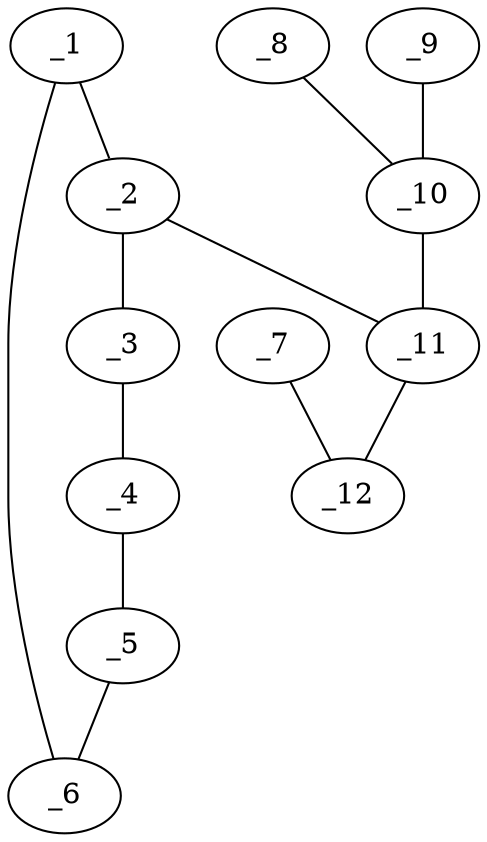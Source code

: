 graph molid657560 {
	_1	 [charge=0,
		chem=1,
		symbol="C  ",
		x="3.7321",
		y="-0.75"];
	_2	 [charge=0,
		chem=1,
		symbol="C  ",
		x="2.866",
		y="-0.25"];
	_1 -- _2	 [valence=1];
	_6	 [charge=0,
		chem=1,
		symbol="C  ",
		x="3.7321",
		y="-1.75"];
	_1 -- _6	 [valence=2];
	_3	 [charge=0,
		chem=1,
		symbol="C  ",
		x=2,
		y="-0.75"];
	_2 -- _3	 [valence=2];
	_11	 [charge=0,
		chem=1,
		symbol="C  ",
		x="2.866",
		y="0.75"];
	_2 -- _11	 [valence=1];
	_4	 [charge=0,
		chem=1,
		symbol="C  ",
		x=2,
		y="-1.75"];
	_3 -- _4	 [valence=1];
	_5	 [charge=0,
		chem=1,
		symbol="C  ",
		x="2.866",
		y="-2.25"];
	_4 -- _5	 [valence=2];
	_5 -- _6	 [valence=1];
	_7	 [charge=0,
		chem=2,
		symbol="O  ",
		x=2,
		y="2.25"];
	_12	 [charge=0,
		chem=1,
		symbol="C  ",
		x=2,
		y="1.25"];
	_7 -- _12	 [valence=2];
	_8	 [charge=0,
		chem=21,
		symbol="I  ",
		x="3.7321",
		y="2.25"];
	_10	 [charge=0,
		chem=1,
		symbol="C  ",
		x="3.7321",
		y="1.25"];
	_8 -- _10	 [valence=1];
	_9	 [charge=0,
		chem=10,
		symbol="Br ",
		x="4.5981",
		y="0.75"];
	_9 -- _10	 [valence=1];
	_10 -- _11	 [valence=2];
	_11 -- _12	 [valence=1];
}
